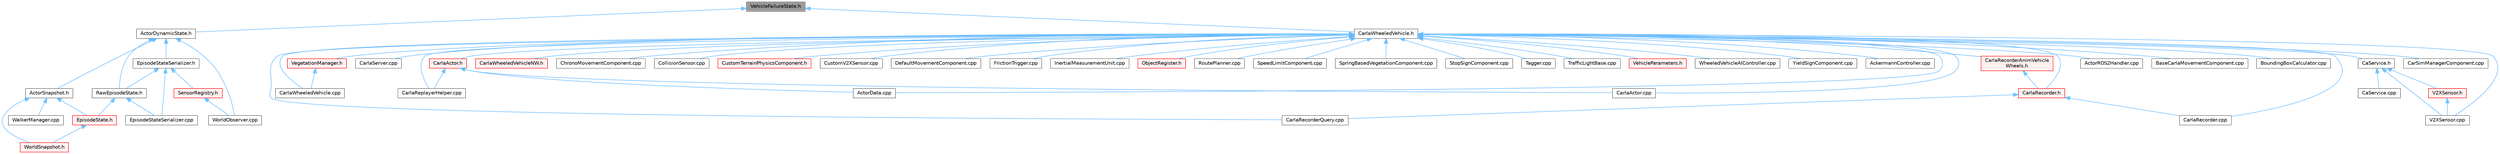digraph "VehicleFailureState.h"
{
 // INTERACTIVE_SVG=YES
 // LATEX_PDF_SIZE
  bgcolor="transparent";
  edge [fontname=Helvetica,fontsize=10,labelfontname=Helvetica,labelfontsize=10];
  node [fontname=Helvetica,fontsize=10,shape=box,height=0.2,width=0.4];
  Node1 [id="Node000001",label="VehicleFailureState.h",height=0.2,width=0.4,color="gray40", fillcolor="grey60", style="filled", fontcolor="black",tooltip=" "];
  Node1 -> Node2 [id="edge1_Node000001_Node000002",dir="back",color="steelblue1",style="solid",tooltip=" "];
  Node2 [id="Node000002",label="ActorDynamicState.h",height=0.2,width=0.4,color="grey40", fillcolor="white", style="filled",URL="$d6/d60/ActorDynamicState_8h.html",tooltip=" "];
  Node2 -> Node3 [id="edge2_Node000002_Node000003",dir="back",color="steelblue1",style="solid",tooltip=" "];
  Node3 [id="Node000003",label="ActorSnapshot.h",height=0.2,width=0.4,color="grey40", fillcolor="white", style="filled",URL="$db/d5e/ActorSnapshot_8h.html",tooltip=" "];
  Node3 -> Node4 [id="edge3_Node000003_Node000004",dir="back",color="steelblue1",style="solid",tooltip=" "];
  Node4 [id="Node000004",label="EpisodeState.h",height=0.2,width=0.4,color="red", fillcolor="#FFF0F0", style="filled",URL="$d7/df2/EpisodeState_8h.html",tooltip=" "];
  Node4 -> Node91 [id="edge4_Node000004_Node000091",dir="back",color="steelblue1",style="solid",tooltip=" "];
  Node91 [id="Node000091",label="WorldSnapshot.h",height=0.2,width=0.4,color="red", fillcolor="#FFF0F0", style="filled",URL="$df/d11/WorldSnapshot_8h.html",tooltip=" "];
  Node3 -> Node74 [id="edge5_Node000003_Node000074",dir="back",color="steelblue1",style="solid",tooltip=" "];
  Node74 [id="Node000074",label="WalkerManager.cpp",height=0.2,width=0.4,color="grey40", fillcolor="white", style="filled",URL="$d2/dbb/WalkerManager_8cpp.html",tooltip=" "];
  Node3 -> Node91 [id="edge6_Node000003_Node000091",dir="back",color="steelblue1",style="solid",tooltip=" "];
  Node2 -> Node92 [id="edge7_Node000002_Node000092",dir="back",color="steelblue1",style="solid",tooltip=" "];
  Node92 [id="Node000092",label="EpisodeStateSerializer.h",height=0.2,width=0.4,color="grey40", fillcolor="white", style="filled",URL="$dd/dd8/EpisodeStateSerializer_8h.html",tooltip=" "];
  Node92 -> Node93 [id="edge8_Node000092_Node000093",dir="back",color="steelblue1",style="solid",tooltip=" "];
  Node93 [id="Node000093",label="EpisodeStateSerializer.cpp",height=0.2,width=0.4,color="grey40", fillcolor="white", style="filled",URL="$de/d34/EpisodeStateSerializer_8cpp.html",tooltip=" "];
  Node92 -> Node94 [id="edge9_Node000092_Node000094",dir="back",color="steelblue1",style="solid",tooltip=" "];
  Node94 [id="Node000094",label="RawEpisodeState.h",height=0.2,width=0.4,color="grey40", fillcolor="white", style="filled",URL="$dd/d7d/RawEpisodeState_8h.html",tooltip=" "];
  Node94 -> Node4 [id="edge10_Node000094_Node000004",dir="back",color="steelblue1",style="solid",tooltip=" "];
  Node94 -> Node93 [id="edge11_Node000094_Node000093",dir="back",color="steelblue1",style="solid",tooltip=" "];
  Node92 -> Node95 [id="edge12_Node000092_Node000095",dir="back",color="steelblue1",style="solid",tooltip=" "];
  Node95 [id="Node000095",label="SensorRegistry.h",height=0.2,width=0.4,color="red", fillcolor="#FFF0F0", style="filled",URL="$d4/d03/SensorRegistry_8h.html",tooltip=" "];
  Node95 -> Node191 [id="edge13_Node000095_Node000191",dir="back",color="steelblue1",style="solid",tooltip=" "];
  Node191 [id="Node000191",label="WorldObserver.cpp",height=0.2,width=0.4,color="grey40", fillcolor="white", style="filled",URL="$d9/de7/WorldObserver_8cpp.html",tooltip=" "];
  Node2 -> Node94 [id="edge14_Node000002_Node000094",dir="back",color="steelblue1",style="solid",tooltip=" "];
  Node2 -> Node191 [id="edge15_Node000002_Node000191",dir="back",color="steelblue1",style="solid",tooltip=" "];
  Node1 -> Node216 [id="edge16_Node000001_Node000216",dir="back",color="steelblue1",style="solid",tooltip=" "];
  Node216 [id="Node000216",label="CarlaWheeledVehicle.h",height=0.2,width=0.4,color="grey40", fillcolor="white", style="filled",URL="$d3/d00/CarlaWheeledVehicle_8h.html",tooltip=" "];
  Node216 -> Node217 [id="edge17_Node000216_Node000217",dir="back",color="steelblue1",style="solid",tooltip=" "];
  Node217 [id="Node000217",label="AckermannController.cpp",height=0.2,width=0.4,color="grey40", fillcolor="white", style="filled",URL="$d1/d47/AckermannController_8cpp.html",tooltip=" "];
  Node216 -> Node104 [id="edge18_Node000216_Node000104",dir="back",color="steelblue1",style="solid",tooltip=" "];
  Node104 [id="Node000104",label="ActorData.cpp",height=0.2,width=0.4,color="grey40", fillcolor="white", style="filled",URL="$da/d7f/ActorData_8cpp.html",tooltip=" "];
  Node216 -> Node218 [id="edge19_Node000216_Node000218",dir="back",color="steelblue1",style="solid",tooltip=" "];
  Node218 [id="Node000218",label="ActorROS2Handler.cpp",height=0.2,width=0.4,color="grey40", fillcolor="white", style="filled",URL="$d6/d65/ActorROS2Handler_8cpp.html",tooltip=" "];
  Node216 -> Node219 [id="edge20_Node000216_Node000219",dir="back",color="steelblue1",style="solid",tooltip=" "];
  Node219 [id="Node000219",label="BaseCarlaMovementComponent.cpp",height=0.2,width=0.4,color="grey40", fillcolor="white", style="filled",URL="$da/da6/BaseCarlaMovementComponent_8cpp.html",tooltip=" "];
  Node216 -> Node220 [id="edge21_Node000216_Node000220",dir="back",color="steelblue1",style="solid",tooltip=" "];
  Node220 [id="Node000220",label="BoundingBoxCalculator.cpp",height=0.2,width=0.4,color="grey40", fillcolor="white", style="filled",URL="$dd/dd8/BoundingBoxCalculator_8cpp.html",tooltip=" "];
  Node216 -> Node167 [id="edge22_Node000216_Node000167",dir="back",color="steelblue1",style="solid",tooltip=" "];
  Node167 [id="Node000167",label="CaService.h",height=0.2,width=0.4,color="grey40", fillcolor="white", style="filled",URL="$df/dd8/CaService_8h.html",tooltip=" "];
  Node167 -> Node168 [id="edge23_Node000167_Node000168",dir="back",color="steelblue1",style="solid",tooltip=" "];
  Node168 [id="Node000168",label="CaService.cpp",height=0.2,width=0.4,color="grey40", fillcolor="white", style="filled",URL="$d0/d8d/CaService_8cpp.html",tooltip=" "];
  Node167 -> Node169 [id="edge24_Node000167_Node000169",dir="back",color="steelblue1",style="solid",tooltip=" "];
  Node169 [id="Node000169",label="V2XSensor.cpp",height=0.2,width=0.4,color="grey40", fillcolor="white", style="filled",URL="$d2/df9/V2XSensor_8cpp.html",tooltip=" "];
  Node167 -> Node170 [id="edge25_Node000167_Node000170",dir="back",color="steelblue1",style="solid",tooltip=" "];
  Node170 [id="Node000170",label="V2XSensor.h",height=0.2,width=0.4,color="red", fillcolor="#FFF0F0", style="filled",URL="$d1/d71/V2XSensor_8h.html",tooltip=" "];
  Node170 -> Node169 [id="edge26_Node000170_Node000169",dir="back",color="steelblue1",style="solid",tooltip=" "];
  Node216 -> Node99 [id="edge27_Node000216_Node000099",dir="back",color="steelblue1",style="solid",tooltip=" "];
  Node99 [id="Node000099",label="CarSimManagerComponent.cpp",height=0.2,width=0.4,color="grey40", fillcolor="white", style="filled",URL="$d2/d56/CarSimManagerComponent_8cpp.html",tooltip=" "];
  Node216 -> Node107 [id="edge28_Node000216_Node000107",dir="back",color="steelblue1",style="solid",tooltip=" "];
  Node107 [id="Node000107",label="CarlaActor.cpp",height=0.2,width=0.4,color="grey40", fillcolor="white", style="filled",URL="$d3/d43/CarlaActor_8cpp.html",tooltip=" "];
  Node216 -> Node194 [id="edge29_Node000216_Node000194",dir="back",color="steelblue1",style="solid",tooltip=" "];
  Node194 [id="Node000194",label="CarlaActor.h",height=0.2,width=0.4,color="red", fillcolor="#FFF0F0", style="filled",URL="$de/d36/CarlaActor_8h.html",tooltip=" "];
  Node194 -> Node104 [id="edge30_Node000194_Node000104",dir="back",color="steelblue1",style="solid",tooltip=" "];
  Node194 -> Node107 [id="edge31_Node000194_Node000107",dir="back",color="steelblue1",style="solid",tooltip=" "];
  Node194 -> Node111 [id="edge32_Node000194_Node000111",dir="back",color="steelblue1",style="solid",tooltip=" "];
  Node111 [id="Node000111",label="CarlaReplayerHelper.cpp",height=0.2,width=0.4,color="grey40", fillcolor="white", style="filled",URL="$d2/d32/CarlaReplayerHelper_8cpp.html",tooltip=" "];
  Node216 -> Node198 [id="edge33_Node000216_Node000198",dir="back",color="steelblue1",style="solid",tooltip=" "];
  Node198 [id="Node000198",label="CarlaRecorder.cpp",height=0.2,width=0.4,color="grey40", fillcolor="white", style="filled",URL="$da/d49/CarlaRecorder_8cpp.html",tooltip=" "];
  Node216 -> Node221 [id="edge34_Node000216_Node000221",dir="back",color="steelblue1",style="solid",tooltip=" "];
  Node221 [id="Node000221",label="CarlaRecorder.h",height=0.2,width=0.4,color="red", fillcolor="#FFF0F0", style="filled",URL="$d9/d6a/CarlaRecorder_8h.html",tooltip=" "];
  Node221 -> Node198 [id="edge35_Node000221_Node000198",dir="back",color="steelblue1",style="solid",tooltip=" "];
  Node221 -> Node240 [id="edge36_Node000221_Node000240",dir="back",color="steelblue1",style="solid",tooltip=" "];
  Node240 [id="Node000240",label="CarlaRecorderQuery.cpp",height=0.2,width=0.4,color="grey40", fillcolor="white", style="filled",URL="$de/dc6/CarlaRecorderQuery_8cpp.html",tooltip=" "];
  Node216 -> Node245 [id="edge37_Node000216_Node000245",dir="back",color="steelblue1",style="solid",tooltip=" "];
  Node245 [id="Node000245",label="CarlaRecorderAnimVehicle\lWheels.h",height=0.2,width=0.4,color="red", fillcolor="#FFF0F0", style="filled",URL="$d0/d5c/CarlaRecorderAnimVehicleWheels_8h.html",tooltip=" "];
  Node245 -> Node221 [id="edge38_Node000245_Node000221",dir="back",color="steelblue1",style="solid",tooltip=" "];
  Node216 -> Node240 [id="edge39_Node000216_Node000240",dir="back",color="steelblue1",style="solid",tooltip=" "];
  Node216 -> Node111 [id="edge40_Node000216_Node000111",dir="back",color="steelblue1",style="solid",tooltip=" "];
  Node216 -> Node112 [id="edge41_Node000216_Node000112",dir="back",color="steelblue1",style="solid",tooltip=" "];
  Node112 [id="Node000112",label="CarlaServer.cpp",height=0.2,width=0.4,color="grey40", fillcolor="white", style="filled",URL="$db/d6c/CarlaServer_8cpp.html",tooltip=" "];
  Node216 -> Node114 [id="edge42_Node000216_Node000114",dir="back",color="steelblue1",style="solid",tooltip=" "];
  Node114 [id="Node000114",label="CarlaWheeledVehicle.cpp",height=0.2,width=0.4,color="grey40", fillcolor="white", style="filled",URL="$dc/d65/CarlaWheeledVehicle_8cpp.html",tooltip=" "];
  Node216 -> Node249 [id="edge43_Node000216_Node000249",dir="back",color="steelblue1",style="solid",tooltip=" "];
  Node249 [id="Node000249",label="CarlaWheeledVehicleNW.h",height=0.2,width=0.4,color="red", fillcolor="#FFF0F0", style="filled",URL="$de/dba/CarlaWheeledVehicleNW_8h.html",tooltip=" "];
  Node216 -> Node251 [id="edge44_Node000216_Node000251",dir="back",color="steelblue1",style="solid",tooltip=" "];
  Node251 [id="Node000251",label="ChronoMovementComponent.cpp",height=0.2,width=0.4,color="grey40", fillcolor="white", style="filled",URL="$db/d1c/ChronoMovementComponent_8cpp.html",tooltip=" "];
  Node216 -> Node135 [id="edge45_Node000216_Node000135",dir="back",color="steelblue1",style="solid",tooltip=" "];
  Node135 [id="Node000135",label="CollisionSensor.cpp",height=0.2,width=0.4,color="grey40", fillcolor="white", style="filled",URL="$da/df0/CollisionSensor_8cpp.html",tooltip=" "];
  Node216 -> Node205 [id="edge46_Node000216_Node000205",dir="back",color="steelblue1",style="solid",tooltip=" "];
  Node205 [id="Node000205",label="CustomTerrainPhysicsComponent.h",height=0.2,width=0.4,color="red", fillcolor="#FFF0F0", style="filled",URL="$d1/d4f/CustomTerrainPhysicsComponent_8h.html",tooltip=" "];
  Node216 -> Node175 [id="edge47_Node000216_Node000175",dir="back",color="steelblue1",style="solid",tooltip=" "];
  Node175 [id="Node000175",label="CustomV2XSensor.cpp",height=0.2,width=0.4,color="grey40", fillcolor="white", style="filled",URL="$d8/d97/CustomV2XSensor_8cpp.html",tooltip=" "];
  Node216 -> Node252 [id="edge48_Node000216_Node000252",dir="back",color="steelblue1",style="solid",tooltip=" "];
  Node252 [id="Node000252",label="DefaultMovementComponent.cpp",height=0.2,width=0.4,color="grey40", fillcolor="white", style="filled",URL="$d1/d60/DefaultMovementComponent_8cpp.html",tooltip=" "];
  Node216 -> Node201 [id="edge49_Node000216_Node000201",dir="back",color="steelblue1",style="solid",tooltip=" "];
  Node201 [id="Node000201",label="FrictionTrigger.cpp",height=0.2,width=0.4,color="grey40", fillcolor="white", style="filled",URL="$d8/de2/FrictionTrigger_8cpp.html",tooltip=" "];
  Node216 -> Node176 [id="edge50_Node000216_Node000176",dir="back",color="steelblue1",style="solid",tooltip=" "];
  Node176 [id="Node000176",label="InertialMeasurementUnit.cpp",height=0.2,width=0.4,color="grey40", fillcolor="white", style="filled",URL="$d7/d78/InertialMeasurementUnit_8cpp.html",tooltip=" "];
  Node216 -> Node253 [id="edge51_Node000216_Node000253",dir="back",color="steelblue1",style="solid",tooltip=" "];
  Node253 [id="Node000253",label="ObjectRegister.h",height=0.2,width=0.4,color="red", fillcolor="#FFF0F0", style="filled",URL="$d4/d5b/ObjectRegister_8h.html",tooltip=" "];
  Node216 -> Node255 [id="edge52_Node000216_Node000255",dir="back",color="steelblue1",style="solid",tooltip=" "];
  Node255 [id="Node000255",label="RoutePlanner.cpp",height=0.2,width=0.4,color="grey40", fillcolor="white", style="filled",URL="$de/d45/RoutePlanner_8cpp.html",tooltip=" "];
  Node216 -> Node126 [id="edge53_Node000216_Node000126",dir="back",color="steelblue1",style="solid",tooltip=" "];
  Node126 [id="Node000126",label="SpeedLimitComponent.cpp",height=0.2,width=0.4,color="grey40", fillcolor="white", style="filled",URL="$d2/dd9/SpeedLimitComponent_8cpp.html",tooltip=" "];
  Node216 -> Node256 [id="edge54_Node000216_Node000256",dir="back",color="steelblue1",style="solid",tooltip=" "];
  Node256 [id="Node000256",label="SpringBasedVegetationComponent.cpp",height=0.2,width=0.4,color="grey40", fillcolor="white", style="filled",URL="$db/d66/SpringBasedVegetationComponent_8cpp.html",tooltip=" "];
  Node216 -> Node127 [id="edge55_Node000216_Node000127",dir="back",color="steelblue1",style="solid",tooltip=" "];
  Node127 [id="Node000127",label="StopSignComponent.cpp",height=0.2,width=0.4,color="grey40", fillcolor="white", style="filled",URL="$d6/ddb/StopSignComponent_8cpp.html",tooltip=" "];
  Node216 -> Node257 [id="edge56_Node000216_Node000257",dir="back",color="steelblue1",style="solid",tooltip=" "];
  Node257 [id="Node000257",label="Tagger.cpp",height=0.2,width=0.4,color="grey40", fillcolor="white", style="filled",URL="$d2/d35/Tagger_8cpp.html",tooltip=" "];
  Node216 -> Node128 [id="edge57_Node000216_Node000128",dir="back",color="steelblue1",style="solid",tooltip=" "];
  Node128 [id="Node000128",label="TrafficLightBase.cpp",height=0.2,width=0.4,color="grey40", fillcolor="white", style="filled",URL="$d2/d40/TrafficLightBase_8cpp.html",tooltip=" "];
  Node216 -> Node169 [id="edge58_Node000216_Node000169",dir="back",color="steelblue1",style="solid",tooltip=" "];
  Node216 -> Node209 [id="edge59_Node000216_Node000209",dir="back",color="steelblue1",style="solid",tooltip=" "];
  Node209 [id="Node000209",label="VegetationManager.h",height=0.2,width=0.4,color="red", fillcolor="#FFF0F0", style="filled",URL="$d9/d64/VegetationManager_8h.html",tooltip=" "];
  Node209 -> Node114 [id="edge60_Node000209_Node000114",dir="back",color="steelblue1",style="solid",tooltip=" "];
  Node216 -> Node258 [id="edge61_Node000216_Node000258",dir="back",color="steelblue1",style="solid",tooltip=" "];
  Node258 [id="Node000258",label="VehicleParameters.h",height=0.2,width=0.4,color="red", fillcolor="#FFF0F0", style="filled",URL="$d1/d1b/VehicleParameters_8h.html",tooltip=" "];
  Node216 -> Node259 [id="edge62_Node000216_Node000259",dir="back",color="steelblue1",style="solid",tooltip=" "];
  Node259 [id="Node000259",label="WheeledVehicleAIController.cpp",height=0.2,width=0.4,color="grey40", fillcolor="white", style="filled",URL="$d8/de0/WheeledVehicleAIController_8cpp.html",tooltip=" "];
  Node216 -> Node134 [id="edge63_Node000216_Node000134",dir="back",color="steelblue1",style="solid",tooltip=" "];
  Node134 [id="Node000134",label="YieldSignComponent.cpp",height=0.2,width=0.4,color="grey40", fillcolor="white", style="filled",URL="$d4/d36/YieldSignComponent_8cpp.html",tooltip=" "];
}
